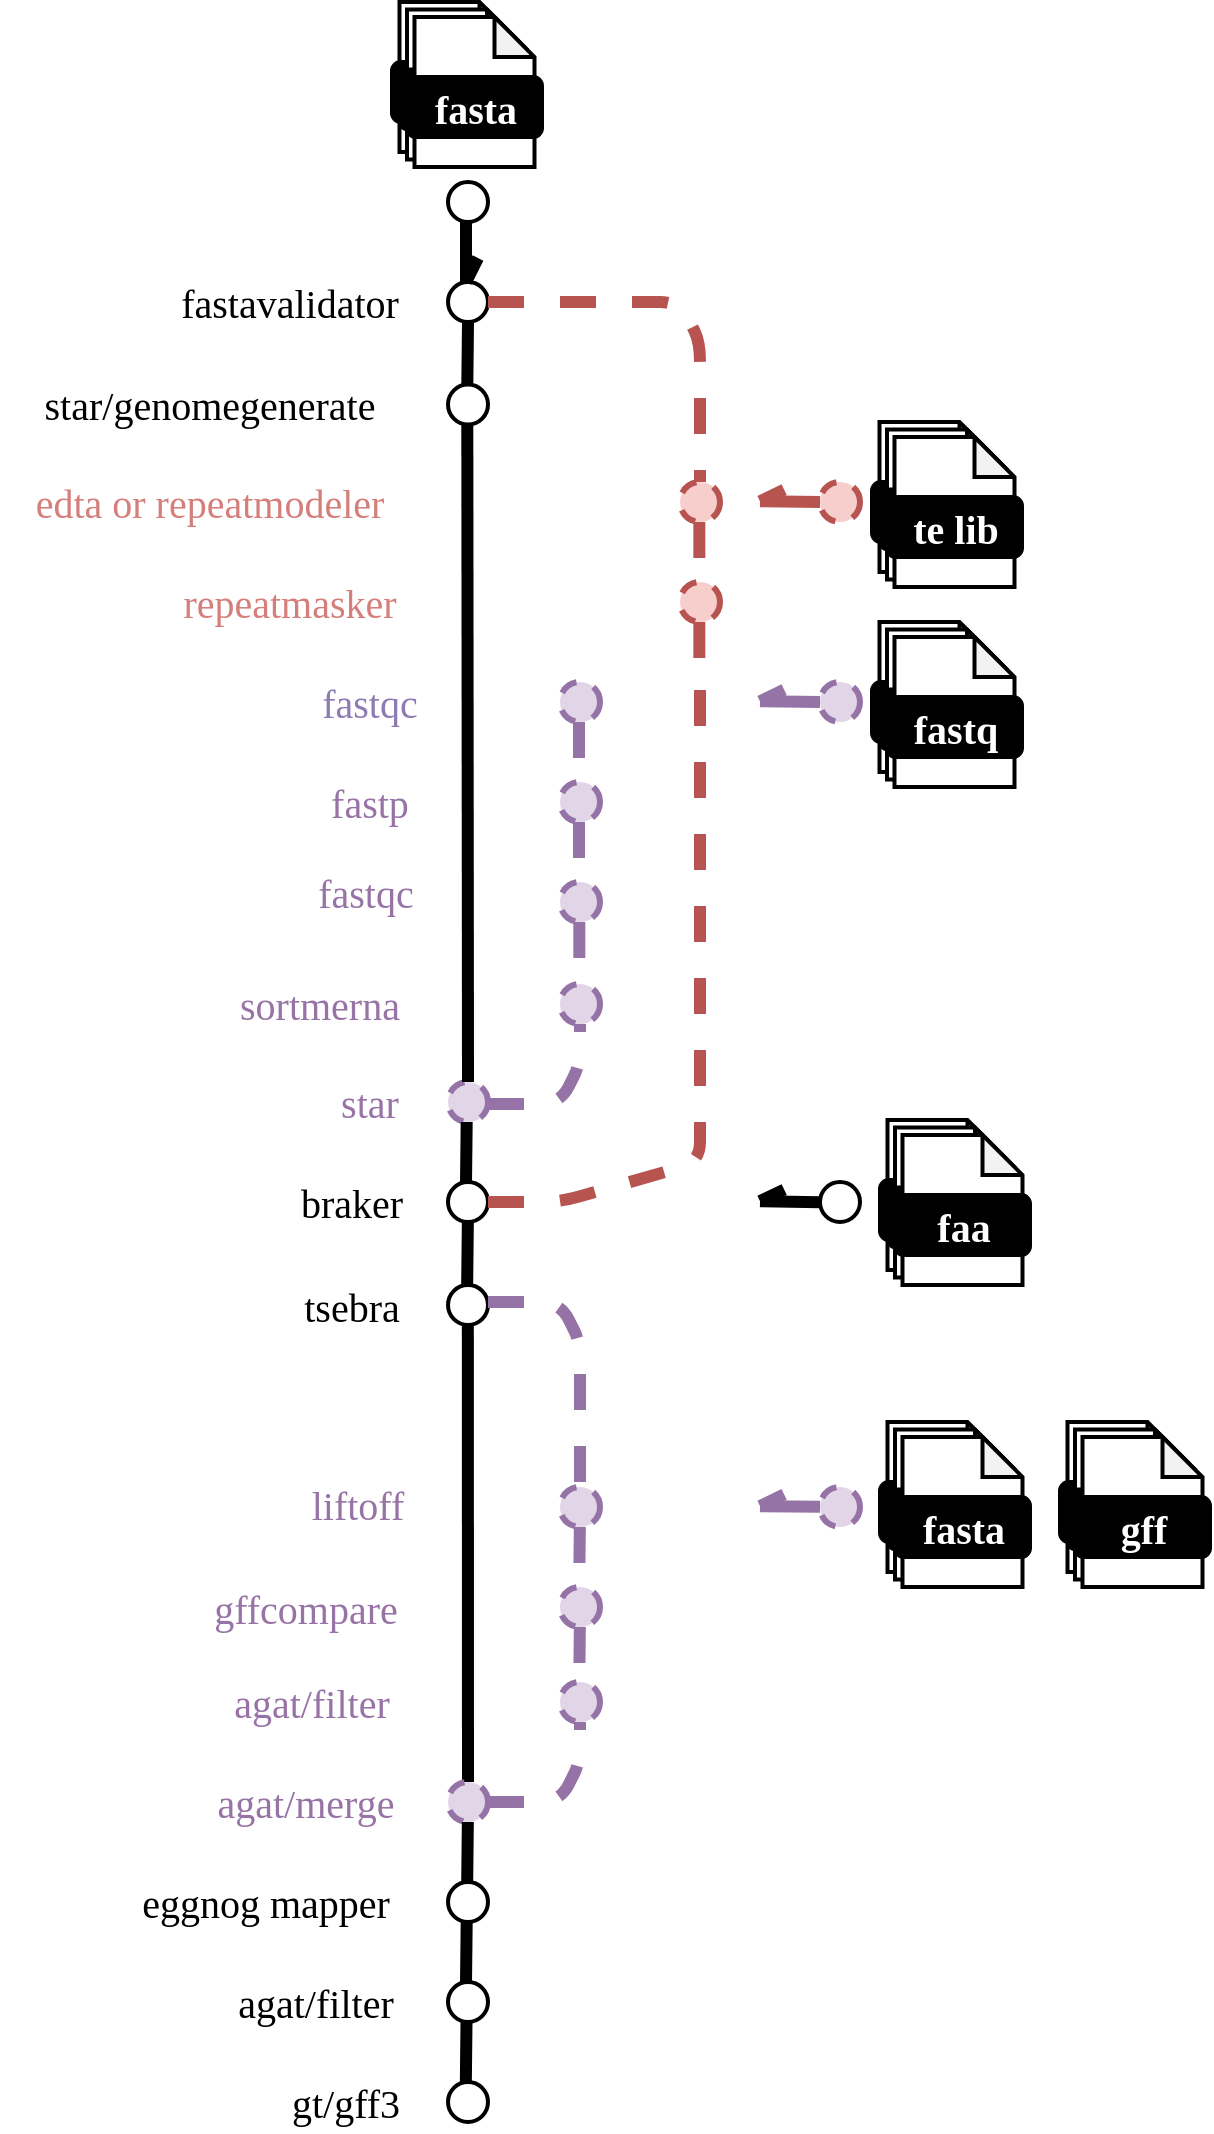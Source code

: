 <mxfile version="24.2.8" type="device">
  <diagram id="C5RBs43oDa-KdzZeNtuy" name="Page-1">
    <mxGraphModel dx="1242" dy="827" grid="1" gridSize="10" guides="1" tooltips="1" connect="1" arrows="1" fold="1" page="1" pageScale="1" pageWidth="827" pageHeight="1169" math="0" shadow="0">
      <root>
        <mxCell id="WIyWlLk6GJQsqaUBKTNV-0" />
        <mxCell id="WIyWlLk6GJQsqaUBKTNV-1" parent="WIyWlLk6GJQsqaUBKTNV-0" />
        <mxCell id="WHNkqhS6UGRorSTDXvS0-0" value="" style="group;aspect=fixed;fillColor=none;" parent="WIyWlLk6GJQsqaUBKTNV-1" vertex="1" connectable="0">
          <mxGeometry x="376" y="80" width="75" height="82.5" as="geometry" />
        </mxCell>
        <mxCell id="WHNkqhS6UGRorSTDXvS0-1" value="" style="shape=note;whiteSpace=wrap;html=1;backgroundOutline=1;darkOpacity=0.05;rounded=1;size=20;strokeWidth=2;" parent="WHNkqhS6UGRorSTDXvS0-0" vertex="1">
          <mxGeometry x="3.75" width="60.0" height="75.0" as="geometry" />
        </mxCell>
        <mxCell id="WHNkqhS6UGRorSTDXvS0-2" value="&lt;font data-font-src=&quot;https://fonts.googleapis.com/css?family=Maven+Pro&quot; face=&quot;Maven Pro&quot; color=&quot;#ffffff&quot;&gt;&lt;b&gt;&lt;font style=&quot;font-size: 20px;&quot;&gt;Fastq&lt;/font&gt;&lt;/b&gt;&lt;/font&gt;" style="rounded=1;whiteSpace=wrap;html=1;strokeWidth=2;fillColor=#000000;" parent="WHNkqhS6UGRorSTDXvS0-0" vertex="1">
          <mxGeometry y="30.0" width="67.5" height="30.0" as="geometry" />
        </mxCell>
        <mxCell id="WHNkqhS6UGRorSTDXvS0-3" value="" style="shape=note;whiteSpace=wrap;html=1;backgroundOutline=1;darkOpacity=0.05;rounded=1;size=20;strokeWidth=2;" parent="WHNkqhS6UGRorSTDXvS0-0" vertex="1">
          <mxGeometry x="7.5" y="3.75" width="60.0" height="75.0" as="geometry" />
        </mxCell>
        <mxCell id="WHNkqhS6UGRorSTDXvS0-4" value="&lt;font data-font-src=&quot;https://fonts.googleapis.com/css?family=Maven+Pro&quot; face=&quot;Maven Pro&quot; color=&quot;#ffffff&quot;&gt;&lt;b&gt;&lt;font style=&quot;font-size: 20px;&quot;&gt;Fastq&lt;/font&gt;&lt;/b&gt;&lt;/font&gt;" style="rounded=1;whiteSpace=wrap;html=1;strokeWidth=2;fillColor=#000000;" parent="WHNkqhS6UGRorSTDXvS0-0" vertex="1">
          <mxGeometry x="3.75" y="33.75" width="67.5" height="30.0" as="geometry" />
        </mxCell>
        <mxCell id="WHNkqhS6UGRorSTDXvS0-5" value="" style="shape=note;whiteSpace=wrap;html=1;backgroundOutline=1;darkOpacity=0.05;rounded=1;size=20;strokeWidth=2;" parent="WHNkqhS6UGRorSTDXvS0-0" vertex="1">
          <mxGeometry x="11.25" y="7.5" width="60.0" height="75.0" as="geometry" />
        </mxCell>
        <mxCell id="WHNkqhS6UGRorSTDXvS0-6" value="&lt;font data-font-src=&quot;https://fonts.googleapis.com/css?family=Maven+Pro&quot; face=&quot;Maven Pro&quot; color=&quot;#ffffff&quot;&gt;&lt;b&gt;&lt;font style=&quot;font-size: 20px;&quot;&gt;fasta&lt;/font&gt;&lt;/b&gt;&lt;/font&gt;" style="rounded=1;whiteSpace=wrap;html=1;strokeWidth=2;fillColor=#000000;" parent="WHNkqhS6UGRorSTDXvS0-0" vertex="1">
          <mxGeometry x="7.5" y="37.5" width="67.5" height="30.0" as="geometry" />
        </mxCell>
        <mxCell id="WHNkqhS6UGRorSTDXvS0-19" value="" style="ellipse;whiteSpace=wrap;html=1;aspect=fixed;rounded=1;rotation=0;strokeWidth=2;" parent="WIyWlLk6GJQsqaUBKTNV-1" vertex="1">
          <mxGeometry x="404" y="220" width="20" height="20" as="geometry" />
        </mxCell>
        <mxCell id="WHNkqhS6UGRorSTDXvS0-20" value="&lt;font style=&quot;font-size: 20px;&quot; data-font-src=&quot;https://fonts.googleapis.com/css?family=Maven+Pro&quot; face=&quot;Maven Pro&quot;&gt;fastavalidator&lt;/font&gt;" style="text;html=1;align=center;verticalAlign=middle;whiteSpace=wrap;rounded=0;" parent="WIyWlLk6GJQsqaUBKTNV-1" vertex="1">
          <mxGeometry x="260" y="215" width="130" height="30" as="geometry" />
        </mxCell>
        <mxCell id="WHNkqhS6UGRorSTDXvS0-23" value="&lt;font color=&quot;#d47f7c&quot; face=&quot;Maven Pro&quot;&gt;&lt;span style=&quot;font-size: 20px;&quot;&gt;edta or repeatmodeler&lt;/span&gt;&lt;/font&gt;" style="text;html=1;align=center;verticalAlign=middle;whiteSpace=wrap;rounded=0;" parent="WIyWlLk6GJQsqaUBKTNV-1" vertex="1">
          <mxGeometry x="180" y="315" width="210" height="30" as="geometry" />
        </mxCell>
        <mxCell id="WHNkqhS6UGRorSTDXvS0-54" value="&lt;font color=&quot;#d47f7c&quot; face=&quot;Maven Pro&quot;&gt;&lt;span style=&quot;font-size: 20px;&quot;&gt;repeatmasker&lt;/span&gt;&lt;/font&gt;" style="text;html=1;align=center;verticalAlign=middle;whiteSpace=wrap;rounded=0;" parent="WIyWlLk6GJQsqaUBKTNV-1" vertex="1">
          <mxGeometry x="260" y="365" width="130" height="30" as="geometry" />
        </mxCell>
        <mxCell id="WHNkqhS6UGRorSTDXvS0-68" value="&lt;font face=&quot;Maven Pro&quot;&gt;&lt;span style=&quot;font-size: 20px;&quot;&gt;star/genomegenerate&lt;/span&gt;&lt;/font&gt;" style="text;html=1;align=center;verticalAlign=middle;whiteSpace=wrap;rounded=0;" parent="WIyWlLk6GJQsqaUBKTNV-1" vertex="1">
          <mxGeometry x="180" y="266.25" width="210" height="30" as="geometry" />
        </mxCell>
        <mxCell id="WHNkqhS6UGRorSTDXvS0-91" value="&lt;font color=&quot;#8c7cb2&quot; face=&quot;Maven Pro&quot;&gt;&lt;span style=&quot;font-size: 20px;&quot;&gt;fastqc&lt;/span&gt;&lt;/font&gt;" style="text;html=1;align=center;verticalAlign=middle;whiteSpace=wrap;rounded=0;fontFamily=Maven Pro;fontSource=https%3A%2F%2Ffonts.googleapis.com%2Fcss%3Ffamily%3DMaven%2BPro;" parent="WIyWlLk6GJQsqaUBKTNV-1" vertex="1">
          <mxGeometry x="340" y="415" width="50" height="30" as="geometry" />
        </mxCell>
        <mxCell id="WHNkqhS6UGRorSTDXvS0-94" value="&lt;span style=&quot;font-size: 20px;&quot;&gt;&lt;font&gt;fastp&lt;/font&gt;&lt;/span&gt;" style="text;html=1;align=center;verticalAlign=middle;whiteSpace=wrap;rounded=0;fontFamily=Maven Pro;fontSource=https%3A%2F%2Ffonts.googleapis.com%2Fcss%3Ffamily%3DMaven%2BPro;fontColor=#9773a6;" parent="WIyWlLk6GJQsqaUBKTNV-1" vertex="1">
          <mxGeometry x="340" y="465" width="50" height="30" as="geometry" />
        </mxCell>
        <mxCell id="WHNkqhS6UGRorSTDXvS0-95" value="&lt;span style=&quot;font-size: 20px;&quot;&gt;&lt;font&gt;fastqc&lt;/font&gt;&lt;/span&gt;" style="text;html=1;align=center;verticalAlign=middle;whiteSpace=wrap;rounded=0;fontFamily=Maven Pro;fontSource=https%3A%2F%2Ffonts.googleapis.com%2Fcss%3Ffamily%3DMaven%2BPro;fontColor=#9773a6;" parent="WIyWlLk6GJQsqaUBKTNV-1" vertex="1">
          <mxGeometry x="336" y="510" width="54" height="30" as="geometry" />
        </mxCell>
        <mxCell id="WHNkqhS6UGRorSTDXvS0-101" value="&lt;span style=&quot;font-size: 20px;&quot;&gt;&lt;font&gt;star&lt;/font&gt;&lt;/span&gt;" style="text;html=1;align=center;verticalAlign=middle;whiteSpace=wrap;rounded=0;fontFamily=Maven Pro;fontSource=https%3A%2F%2Ffonts.googleapis.com%2Fcss%3Ffamily%3DMaven%2BPro;fontColor=#9773a6;" parent="WIyWlLk6GJQsqaUBKTNV-1" vertex="1">
          <mxGeometry x="344" y="615" width="42" height="30" as="geometry" />
        </mxCell>
        <mxCell id="WHNkqhS6UGRorSTDXvS0-89" value="" style="ellipse;whiteSpace=wrap;html=1;aspect=fixed;rounded=1;rotation=0;strokeWidth=3;dashed=1;fillColor=#e1d5e7;strokeColor=#9673a6;" parent="WIyWlLk6GJQsqaUBKTNV-1" vertex="1">
          <mxGeometry x="460" y="420" width="20" height="20" as="geometry" />
        </mxCell>
        <mxCell id="WHNkqhS6UGRorSTDXvS0-92" value="" style="endArrow=none;html=1;rounded=1;strokeWidth=6;dashed=1;fillColor=#e1d5e7;strokeColor=#9673a6;" parent="WIyWlLk6GJQsqaUBKTNV-1" edge="1">
          <mxGeometry width="50" height="50" relative="1" as="geometry">
            <mxPoint x="469.5" y="440" as="sourcePoint" />
            <mxPoint x="469.5" y="470" as="targetPoint" />
          </mxGeometry>
        </mxCell>
        <mxCell id="WHNkqhS6UGRorSTDXvS0-93" value="" style="ellipse;whiteSpace=wrap;html=1;aspect=fixed;rounded=1;rotation=0;strokeWidth=3;dashed=1;fillColor=#e1d5e7;strokeColor=#9673a6;" parent="WIyWlLk6GJQsqaUBKTNV-1" vertex="1">
          <mxGeometry x="460" y="470" width="20" height="20" as="geometry" />
        </mxCell>
        <mxCell id="WHNkqhS6UGRorSTDXvS0-96" value="" style="endArrow=none;html=1;rounded=1;strokeWidth=6;dashed=1;fillColor=#e1d5e7;strokeColor=#9673a6;" parent="WIyWlLk6GJQsqaUBKTNV-1" edge="1">
          <mxGeometry width="50" height="50" relative="1" as="geometry">
            <mxPoint x="469.5" y="490" as="sourcePoint" />
            <mxPoint x="469.5" y="520" as="targetPoint" />
          </mxGeometry>
        </mxCell>
        <mxCell id="WHNkqhS6UGRorSTDXvS0-97" value="" style="ellipse;whiteSpace=wrap;html=1;aspect=fixed;rounded=1;rotation=0;strokeWidth=3;dashed=1;fillColor=#e1d5e7;strokeColor=#9673a6;" parent="WIyWlLk6GJQsqaUBKTNV-1" vertex="1">
          <mxGeometry x="460" y="520" width="20" height="20" as="geometry" />
        </mxCell>
        <mxCell id="WHNkqhS6UGRorSTDXvS0-71" value="" style="group;aspect=fixed;" parent="WIyWlLk6GJQsqaUBKTNV-1" vertex="1" connectable="0">
          <mxGeometry x="616" y="390" width="75" height="82.5" as="geometry" />
        </mxCell>
        <mxCell id="WHNkqhS6UGRorSTDXvS0-72" value="" style="shape=note;whiteSpace=wrap;html=1;backgroundOutline=1;darkOpacity=0.05;rounded=1;size=20;strokeWidth=2;" parent="WHNkqhS6UGRorSTDXvS0-71" vertex="1">
          <mxGeometry x="3.75" width="60.0" height="75.0" as="geometry" />
        </mxCell>
        <mxCell id="WHNkqhS6UGRorSTDXvS0-73" value="&lt;font data-font-src=&quot;https://fonts.googleapis.com/css?family=Maven+Pro&quot; face=&quot;Maven Pro&quot; color=&quot;#ffffff&quot;&gt;&lt;b&gt;&lt;font style=&quot;font-size: 20px;&quot;&gt;Fastq&lt;/font&gt;&lt;/b&gt;&lt;/font&gt;" style="rounded=1;whiteSpace=wrap;html=1;strokeWidth=2;fillColor=#000000;" parent="WHNkqhS6UGRorSTDXvS0-71" vertex="1">
          <mxGeometry y="30.0" width="67.5" height="30.0" as="geometry" />
        </mxCell>
        <mxCell id="WHNkqhS6UGRorSTDXvS0-74" value="" style="shape=note;whiteSpace=wrap;html=1;backgroundOutline=1;darkOpacity=0.05;rounded=1;size=20;strokeWidth=2;" parent="WHNkqhS6UGRorSTDXvS0-71" vertex="1">
          <mxGeometry x="7.5" y="3.75" width="60.0" height="75.0" as="geometry" />
        </mxCell>
        <mxCell id="WHNkqhS6UGRorSTDXvS0-75" value="&lt;font data-font-src=&quot;https://fonts.googleapis.com/css?family=Maven+Pro&quot; face=&quot;Maven Pro&quot; color=&quot;#ffffff&quot;&gt;&lt;b&gt;&lt;font style=&quot;font-size: 20px;&quot;&gt;Fastq&lt;/font&gt;&lt;/b&gt;&lt;/font&gt;" style="rounded=1;whiteSpace=wrap;html=1;strokeWidth=2;fillColor=#000000;" parent="WHNkqhS6UGRorSTDXvS0-71" vertex="1">
          <mxGeometry x="3.75" y="33.75" width="67.5" height="30.0" as="geometry" />
        </mxCell>
        <mxCell id="WHNkqhS6UGRorSTDXvS0-76" value="" style="shape=note;whiteSpace=wrap;html=1;backgroundOutline=1;darkOpacity=0.05;rounded=1;size=20;strokeWidth=2;" parent="WHNkqhS6UGRorSTDXvS0-71" vertex="1">
          <mxGeometry x="11.25" y="7.5" width="60.0" height="75.0" as="geometry" />
        </mxCell>
        <mxCell id="WHNkqhS6UGRorSTDXvS0-77" value="&lt;font face=&quot;Maven Pro&quot; color=&quot;#ffffff&quot;&gt;&lt;span style=&quot;caret-color: rgb(255, 255, 255); font-size: 20px;&quot;&gt;&lt;b&gt;fastq&lt;/b&gt;&lt;/span&gt;&lt;/font&gt;" style="rounded=1;whiteSpace=wrap;html=1;strokeWidth=2;fillColor=#000000;" parent="WHNkqhS6UGRorSTDXvS0-71" vertex="1">
          <mxGeometry x="7.5" y="37.5" width="67.5" height="30.0" as="geometry" />
        </mxCell>
        <mxCell id="WHNkqhS6UGRorSTDXvS0-118" value="" style="ellipse;whiteSpace=wrap;html=1;aspect=fixed;rounded=1;rotation=0;strokeWidth=3;fillColor=#e1d5e7;strokeColor=#9673a6;dashed=1;" parent="WIyWlLk6GJQsqaUBKTNV-1" vertex="1">
          <mxGeometry x="590" y="420" width="20" height="20" as="geometry" />
        </mxCell>
        <mxCell id="WHNkqhS6UGRorSTDXvS0-121" value="" style="endArrow=none;html=1;rounded=1;strokeWidth=6;fillColor=#e1d5e7;strokeColor=#9673a6;endFill=0;startArrow=openAsync;startFill=0;" parent="WIyWlLk6GJQsqaUBKTNV-1" edge="1">
          <mxGeometry width="50" height="50" relative="1" as="geometry">
            <mxPoint x="560" y="429.66" as="sourcePoint" />
            <mxPoint x="590" y="430" as="targetPoint" />
          </mxGeometry>
        </mxCell>
        <mxCell id="WHNkqhS6UGRorSTDXvS0-122" value="" style="endArrow=none;html=1;rounded=1;strokeWidth=6;dashed=1;fillColor=#e1d5e7;strokeColor=#9673a6;" parent="WIyWlLk6GJQsqaUBKTNV-1" edge="1">
          <mxGeometry width="50" height="50" relative="1" as="geometry">
            <mxPoint x="424" y="631" as="sourcePoint" />
            <mxPoint x="470" y="591" as="targetPoint" />
            <Array as="points">
              <mxPoint x="460" y="631" />
              <mxPoint x="470" y="611" />
            </Array>
          </mxGeometry>
        </mxCell>
        <mxCell id="WHNkqhS6UGRorSTDXvS0-123" value="" style="ellipse;whiteSpace=wrap;html=1;aspect=fixed;rounded=1;rotation=0;strokeWidth=2;" parent="WIyWlLk6GJQsqaUBKTNV-1" vertex="1">
          <mxGeometry x="404" y="271.25" width="20" height="20" as="geometry" />
        </mxCell>
        <mxCell id="WHNkqhS6UGRorSTDXvS0-124" value="" style="endArrow=none;html=1;rounded=1;strokeWidth=6;exitX=0.5;exitY=1;exitDx=0;exitDy=0;" parent="WIyWlLk6GJQsqaUBKTNV-1" source="WHNkqhS6UGRorSTDXvS0-19" edge="1">
          <mxGeometry width="50" height="50" relative="1" as="geometry">
            <mxPoint x="414" y="250" as="sourcePoint" />
            <mxPoint x="413.66" y="271.25" as="targetPoint" />
          </mxGeometry>
        </mxCell>
        <mxCell id="WHNkqhS6UGRorSTDXvS0-125" value="" style="ellipse;whiteSpace=wrap;html=1;aspect=fixed;rounded=1;rotation=0;strokeWidth=3;dashed=1;fillColor=#e1d5e7;strokeColor=#9673a6;" parent="WIyWlLk6GJQsqaUBKTNV-1" vertex="1">
          <mxGeometry x="404" y="620" width="20" height="20" as="geometry" />
        </mxCell>
        <mxCell id="WHNkqhS6UGRorSTDXvS0-126" value="" style="endArrow=none;html=1;rounded=1;strokeWidth=6;entryX=0.5;entryY=0;entryDx=0;entryDy=0;" parent="WIyWlLk6GJQsqaUBKTNV-1" target="WHNkqhS6UGRorSTDXvS0-125" edge="1">
          <mxGeometry width="50" height="50" relative="1" as="geometry">
            <mxPoint x="413.66" y="291.25" as="sourcePoint" />
            <mxPoint x="414" y="540" as="targetPoint" />
          </mxGeometry>
        </mxCell>
        <mxCell id="WHNkqhS6UGRorSTDXvS0-127" value="" style="endArrow=none;html=1;rounded=1;strokeWidth=6;exitX=1;exitY=0.5;exitDx=0;exitDy=0;entryX=0.5;entryY=0;entryDx=0;entryDy=0;fillColor=#f8cecc;strokeColor=#b85450;dashed=1;" parent="WIyWlLk6GJQsqaUBKTNV-1" source="WHNkqhS6UGRorSTDXvS0-19" target="WHNkqhS6UGRorSTDXvS0-133" edge="1">
          <mxGeometry width="50" height="50" relative="1" as="geometry">
            <mxPoint x="484" y="230" as="sourcePoint" />
            <mxPoint x="530" y="300" as="targetPoint" />
            <Array as="points">
              <mxPoint x="520" y="230" />
              <mxPoint x="530" y="250" />
            </Array>
          </mxGeometry>
        </mxCell>
        <mxCell id="WHNkqhS6UGRorSTDXvS0-128" value="" style="ellipse;whiteSpace=wrap;html=1;aspect=fixed;rounded=1;rotation=0;strokeWidth=3;fillColor=#f8cecc;strokeColor=#b85450;dashed=1;" parent="WIyWlLk6GJQsqaUBKTNV-1" vertex="1">
          <mxGeometry x="520" y="370" width="20" height="20" as="geometry" />
        </mxCell>
        <mxCell id="WHNkqhS6UGRorSTDXvS0-131" value="" style="endArrow=none;html=1;rounded=1;strokeWidth=6;fillColor=#f8cecc;strokeColor=#b85450;dashed=1;" parent="WIyWlLk6GJQsqaUBKTNV-1" edge="1">
          <mxGeometry width="50" height="50" relative="1" as="geometry">
            <mxPoint x="529.66" y="390" as="sourcePoint" />
            <mxPoint x="529.66" y="420" as="targetPoint" />
          </mxGeometry>
        </mxCell>
        <mxCell id="WHNkqhS6UGRorSTDXvS0-132" value="" style="endArrow=none;html=1;rounded=1;strokeWidth=6;fillColor=#f8cecc;strokeColor=#b85450;dashed=1;" parent="WIyWlLk6GJQsqaUBKTNV-1" edge="1">
          <mxGeometry width="50" height="50" relative="1" as="geometry">
            <mxPoint x="529.66" y="340" as="sourcePoint" />
            <mxPoint x="529.66" y="370" as="targetPoint" />
          </mxGeometry>
        </mxCell>
        <mxCell id="WHNkqhS6UGRorSTDXvS0-133" value="" style="ellipse;whiteSpace=wrap;html=1;aspect=fixed;rounded=1;rotation=0;strokeWidth=3;fillColor=#f8cecc;strokeColor=#b85450;dashed=1;" parent="WIyWlLk6GJQsqaUBKTNV-1" vertex="1">
          <mxGeometry x="520" y="320" width="20" height="20" as="geometry" />
        </mxCell>
        <mxCell id="WHNkqhS6UGRorSTDXvS0-134" value="" style="endArrow=none;html=1;rounded=1;strokeWidth=6;dashed=1;fillColor=#e1d5e7;strokeColor=#9673a6;" parent="WIyWlLk6GJQsqaUBKTNV-1" edge="1">
          <mxGeometry width="50" height="50" relative="1" as="geometry">
            <mxPoint x="469.66" y="540" as="sourcePoint" />
            <mxPoint x="469.66" y="570" as="targetPoint" />
          </mxGeometry>
        </mxCell>
        <mxCell id="WHNkqhS6UGRorSTDXvS0-135" value="" style="ellipse;whiteSpace=wrap;html=1;aspect=fixed;rounded=1;rotation=0;strokeWidth=3;dashed=1;fillColor=#e1d5e7;strokeColor=#9673a6;" parent="WIyWlLk6GJQsqaUBKTNV-1" vertex="1">
          <mxGeometry x="460" y="571" width="20" height="20" as="geometry" />
        </mxCell>
        <mxCell id="WHNkqhS6UGRorSTDXvS0-136" value="&lt;span style=&quot;font-size: 20px;&quot;&gt;&lt;font&gt;sortmerna&lt;/font&gt;&lt;/span&gt;" style="text;html=1;align=center;verticalAlign=middle;whiteSpace=wrap;rounded=0;fontFamily=Maven Pro;fontSource=https%3A%2F%2Ffonts.googleapis.com%2Fcss%3Ffamily%3DMaven%2BPro;fontColor=#9773a6;" parent="WIyWlLk6GJQsqaUBKTNV-1" vertex="1">
          <mxGeometry x="290" y="566" width="100" height="30" as="geometry" />
        </mxCell>
        <mxCell id="WHNkqhS6UGRorSTDXvS0-31" value="" style="group;aspect=fixed;" parent="WIyWlLk6GJQsqaUBKTNV-1" vertex="1" connectable="0">
          <mxGeometry x="616" y="290" width="75" height="82.5" as="geometry" />
        </mxCell>
        <mxCell id="WHNkqhS6UGRorSTDXvS0-32" value="" style="shape=note;whiteSpace=wrap;html=1;backgroundOutline=1;darkOpacity=0.05;rounded=1;size=20;strokeWidth=2;" parent="WHNkqhS6UGRorSTDXvS0-31" vertex="1">
          <mxGeometry x="3.75" width="60.0" height="75.0" as="geometry" />
        </mxCell>
        <mxCell id="WHNkqhS6UGRorSTDXvS0-137" value="" style="group" parent="WHNkqhS6UGRorSTDXvS0-31" vertex="1" connectable="0">
          <mxGeometry y="3.75" width="75.0" height="78.75" as="geometry" />
        </mxCell>
        <mxCell id="WHNkqhS6UGRorSTDXvS0-33" value="&lt;font data-font-src=&quot;https://fonts.googleapis.com/css?family=Maven+Pro&quot; face=&quot;Maven Pro&quot; color=&quot;#ffffff&quot;&gt;&lt;b&gt;&lt;font style=&quot;font-size: 20px;&quot;&gt;Fastq&lt;/font&gt;&lt;/b&gt;&lt;/font&gt;" style="rounded=1;whiteSpace=wrap;html=1;strokeWidth=2;fillColor=#000000;" parent="WHNkqhS6UGRorSTDXvS0-137" vertex="1">
          <mxGeometry y="26.25" width="67.5" height="30.0" as="geometry" />
        </mxCell>
        <mxCell id="WHNkqhS6UGRorSTDXvS0-34" value="" style="shape=note;whiteSpace=wrap;html=1;backgroundOutline=1;darkOpacity=0.05;rounded=1;size=20;strokeWidth=2;" parent="WHNkqhS6UGRorSTDXvS0-137" vertex="1">
          <mxGeometry x="7.5" width="60.0" height="75.0" as="geometry" />
        </mxCell>
        <mxCell id="WHNkqhS6UGRorSTDXvS0-35" value="&lt;font data-font-src=&quot;https://fonts.googleapis.com/css?family=Maven+Pro&quot; face=&quot;Maven Pro&quot; color=&quot;#ffffff&quot;&gt;&lt;b&gt;&lt;font style=&quot;font-size: 20px;&quot;&gt;Fastq&lt;/font&gt;&lt;/b&gt;&lt;/font&gt;" style="rounded=1;whiteSpace=wrap;html=1;strokeWidth=2;fillColor=#000000;" parent="WHNkqhS6UGRorSTDXvS0-137" vertex="1">
          <mxGeometry x="3.75" y="30.0" width="67.5" height="30.0" as="geometry" />
        </mxCell>
        <mxCell id="WHNkqhS6UGRorSTDXvS0-36" value="" style="shape=note;whiteSpace=wrap;html=1;backgroundOutline=1;darkOpacity=0.05;rounded=1;size=20;strokeWidth=2;" parent="WHNkqhS6UGRorSTDXvS0-137" vertex="1">
          <mxGeometry x="11.25" y="3.75" width="60.0" height="75.0" as="geometry" />
        </mxCell>
        <mxCell id="WHNkqhS6UGRorSTDXvS0-37" value="&lt;font face=&quot;Maven Pro&quot; color=&quot;#ffffff&quot;&gt;&lt;span style=&quot;caret-color: rgb(255, 255, 255); font-size: 20px;&quot;&gt;&lt;b&gt;te lib&lt;/b&gt;&lt;/span&gt;&lt;/font&gt;" style="rounded=1;whiteSpace=wrap;html=1;strokeWidth=2;fillColor=#000000;" parent="WHNkqhS6UGRorSTDXvS0-137" vertex="1">
          <mxGeometry x="7.5" y="33.75" width="67.5" height="30.0" as="geometry" />
        </mxCell>
        <mxCell id="WHNkqhS6UGRorSTDXvS0-138" value="" style="endArrow=openAsync;html=1;rounded=1;strokeWidth=6;endFill=0;" parent="WIyWlLk6GJQsqaUBKTNV-1" edge="1">
          <mxGeometry width="50" height="50" relative="1" as="geometry">
            <mxPoint x="413" y="190" as="sourcePoint" />
            <mxPoint x="413" y="220" as="targetPoint" />
          </mxGeometry>
        </mxCell>
        <mxCell id="WHNkqhS6UGRorSTDXvS0-139" value="" style="ellipse;whiteSpace=wrap;html=1;aspect=fixed;rounded=1;rotation=0;strokeWidth=2;" parent="WIyWlLk6GJQsqaUBKTNV-1" vertex="1">
          <mxGeometry x="404" y="170" width="20" height="20" as="geometry" />
        </mxCell>
        <mxCell id="WHNkqhS6UGRorSTDXvS0-140" value="" style="ellipse;whiteSpace=wrap;html=1;aspect=fixed;rounded=1;rotation=0;strokeWidth=3;fillColor=#f8cecc;strokeColor=#b85450;dashed=1;" parent="WIyWlLk6GJQsqaUBKTNV-1" vertex="1">
          <mxGeometry x="590" y="320" width="20" height="20" as="geometry" />
        </mxCell>
        <mxCell id="WHNkqhS6UGRorSTDXvS0-141" value="" style="endArrow=none;html=1;rounded=1;strokeWidth=6;fillColor=#f8cecc;strokeColor=#b85450;endFill=0;startArrow=openAsync;startFill=0;" parent="WIyWlLk6GJQsqaUBKTNV-1" edge="1">
          <mxGeometry width="50" height="50" relative="1" as="geometry">
            <mxPoint x="560" y="329.66" as="sourcePoint" />
            <mxPoint x="590" y="330" as="targetPoint" />
          </mxGeometry>
        </mxCell>
        <mxCell id="WHNkqhS6UGRorSTDXvS0-143" value="" style="endArrow=none;html=1;rounded=1;strokeWidth=6;exitX=0.5;exitY=1;exitDx=0;exitDy=0;" parent="WIyWlLk6GJQsqaUBKTNV-1" edge="1">
          <mxGeometry width="50" height="50" relative="1" as="geometry">
            <mxPoint x="413.34" y="640" as="sourcePoint" />
            <mxPoint x="413.0" y="671.25" as="targetPoint" />
          </mxGeometry>
        </mxCell>
        <mxCell id="WHNkqhS6UGRorSTDXvS0-144" value="" style="ellipse;whiteSpace=wrap;html=1;aspect=fixed;rounded=1;rotation=0;strokeWidth=2;" parent="WIyWlLk6GJQsqaUBKTNV-1" vertex="1">
          <mxGeometry x="404" y="670" width="20" height="20" as="geometry" />
        </mxCell>
        <mxCell id="WHNkqhS6UGRorSTDXvS0-145" value="&lt;font face=&quot;Maven Pro&quot;&gt;&lt;span style=&quot;font-size: 20px;&quot;&gt;braker&lt;/span&gt;&lt;/font&gt;" style="text;html=1;align=center;verticalAlign=middle;whiteSpace=wrap;rounded=0;" parent="WIyWlLk6GJQsqaUBKTNV-1" vertex="1">
          <mxGeometry x="326" y="665" width="60" height="30" as="geometry" />
        </mxCell>
        <mxCell id="WHNkqhS6UGRorSTDXvS0-146" value="" style="endArrow=none;html=1;rounded=1;strokeWidth=6;dashed=1;fillColor=#f8cecc;strokeColor=#b85450;" parent="WIyWlLk6GJQsqaUBKTNV-1" edge="1">
          <mxGeometry width="50" height="50" relative="1" as="geometry">
            <mxPoint x="424" y="680" as="sourcePoint" />
            <mxPoint x="530" y="410" as="targetPoint" />
            <Array as="points">
              <mxPoint x="460" y="680" />
              <mxPoint x="530" y="660" />
            </Array>
          </mxGeometry>
        </mxCell>
        <mxCell id="WHNkqhS6UGRorSTDXvS0-147" value="" style="group;aspect=fixed;fillColor=none;" parent="WIyWlLk6GJQsqaUBKTNV-1" vertex="1" connectable="0">
          <mxGeometry x="620" y="639" width="75" height="82.5" as="geometry" />
        </mxCell>
        <mxCell id="WHNkqhS6UGRorSTDXvS0-148" value="" style="shape=note;whiteSpace=wrap;html=1;backgroundOutline=1;darkOpacity=0.05;rounded=1;size=20;strokeWidth=2;" parent="WHNkqhS6UGRorSTDXvS0-147" vertex="1">
          <mxGeometry x="3.75" width="60.0" height="75.0" as="geometry" />
        </mxCell>
        <mxCell id="WHNkqhS6UGRorSTDXvS0-149" value="&lt;font data-font-src=&quot;https://fonts.googleapis.com/css?family=Maven+Pro&quot; face=&quot;Maven Pro&quot; color=&quot;#ffffff&quot;&gt;&lt;b&gt;&lt;font style=&quot;font-size: 20px;&quot;&gt;Fastq&lt;/font&gt;&lt;/b&gt;&lt;/font&gt;" style="rounded=1;whiteSpace=wrap;html=1;strokeWidth=2;fillColor=#000000;" parent="WHNkqhS6UGRorSTDXvS0-147" vertex="1">
          <mxGeometry y="30.0" width="67.5" height="30.0" as="geometry" />
        </mxCell>
        <mxCell id="WHNkqhS6UGRorSTDXvS0-150" value="" style="shape=note;whiteSpace=wrap;html=1;backgroundOutline=1;darkOpacity=0.05;rounded=1;size=20;strokeWidth=2;" parent="WHNkqhS6UGRorSTDXvS0-147" vertex="1">
          <mxGeometry x="7.5" y="3.75" width="60.0" height="75.0" as="geometry" />
        </mxCell>
        <mxCell id="WHNkqhS6UGRorSTDXvS0-151" value="&lt;font data-font-src=&quot;https://fonts.googleapis.com/css?family=Maven+Pro&quot; face=&quot;Maven Pro&quot; color=&quot;#ffffff&quot;&gt;&lt;b&gt;&lt;font style=&quot;font-size: 20px;&quot;&gt;Fastq&lt;/font&gt;&lt;/b&gt;&lt;/font&gt;" style="rounded=1;whiteSpace=wrap;html=1;strokeWidth=2;fillColor=#000000;" parent="WHNkqhS6UGRorSTDXvS0-147" vertex="1">
          <mxGeometry x="3.75" y="33.75" width="67.5" height="30.0" as="geometry" />
        </mxCell>
        <mxCell id="WHNkqhS6UGRorSTDXvS0-152" value="" style="shape=note;whiteSpace=wrap;html=1;backgroundOutline=1;darkOpacity=0.05;rounded=1;size=20;strokeWidth=2;" parent="WHNkqhS6UGRorSTDXvS0-147" vertex="1">
          <mxGeometry x="11.25" y="7.5" width="60.0" height="75.0" as="geometry" />
        </mxCell>
        <mxCell id="WHNkqhS6UGRorSTDXvS0-153" value="&lt;font data-font-src=&quot;https://fonts.googleapis.com/css?family=Maven+Pro&quot; face=&quot;Maven Pro&quot; color=&quot;#ffffff&quot;&gt;&lt;b&gt;&lt;font style=&quot;font-size: 20px;&quot;&gt;faa&lt;/font&gt;&lt;/b&gt;&lt;/font&gt;" style="rounded=1;whiteSpace=wrap;html=1;strokeWidth=2;fillColor=#000000;" parent="WHNkqhS6UGRorSTDXvS0-147" vertex="1">
          <mxGeometry x="7.5" y="37.5" width="67.5" height="30.0" as="geometry" />
        </mxCell>
        <mxCell id="WHNkqhS6UGRorSTDXvS0-154" value="" style="ellipse;whiteSpace=wrap;html=1;aspect=fixed;rounded=1;rotation=0;strokeWidth=2;" parent="WIyWlLk6GJQsqaUBKTNV-1" vertex="1">
          <mxGeometry x="590" y="670" width="20" height="20" as="geometry" />
        </mxCell>
        <mxCell id="WHNkqhS6UGRorSTDXvS0-155" value="" style="endArrow=none;html=1;rounded=1;strokeWidth=6;startArrow=openAsync;startFill=0;" parent="WIyWlLk6GJQsqaUBKTNV-1" edge="1">
          <mxGeometry width="50" height="50" relative="1" as="geometry">
            <mxPoint x="560" y="679.58" as="sourcePoint" />
            <mxPoint x="590" y="680.08" as="targetPoint" />
          </mxGeometry>
        </mxCell>
        <mxCell id="WHNkqhS6UGRorSTDXvS0-156" value="" style="endArrow=none;html=1;rounded=1;strokeWidth=6;exitX=0.5;exitY=1;exitDx=0;exitDy=0;" parent="WIyWlLk6GJQsqaUBKTNV-1" edge="1">
          <mxGeometry width="50" height="50" relative="1" as="geometry">
            <mxPoint x="413.92" y="690.25" as="sourcePoint" />
            <mxPoint x="413.58" y="721.5" as="targetPoint" />
          </mxGeometry>
        </mxCell>
        <mxCell id="WHNkqhS6UGRorSTDXvS0-157" value="" style="ellipse;whiteSpace=wrap;html=1;aspect=fixed;rounded=1;rotation=0;strokeWidth=2;" parent="WIyWlLk6GJQsqaUBKTNV-1" vertex="1">
          <mxGeometry x="404" y="721.5" width="20" height="20" as="geometry" />
        </mxCell>
        <mxCell id="WHNkqhS6UGRorSTDXvS0-158" value="&lt;font face=&quot;Maven Pro&quot;&gt;&lt;span style=&quot;font-size: 20px;&quot;&gt;tsebra&lt;/span&gt;&lt;/font&gt;" style="text;html=1;align=center;verticalAlign=middle;whiteSpace=wrap;rounded=0;" parent="WIyWlLk6GJQsqaUBKTNV-1" vertex="1">
          <mxGeometry x="326" y="716.5" width="60" height="30" as="geometry" />
        </mxCell>
        <mxCell id="WHNkqhS6UGRorSTDXvS0-159" value="" style="ellipse;whiteSpace=wrap;html=1;aspect=fixed;rounded=1;rotation=0;strokeWidth=3;fillColor=#e1d5e7;strokeColor=#9673a6;dashed=1;" parent="WIyWlLk6GJQsqaUBKTNV-1" vertex="1">
          <mxGeometry x="460" y="822.5" width="20" height="20" as="geometry" />
        </mxCell>
        <mxCell id="WHNkqhS6UGRorSTDXvS0-162" value="" style="group;aspect=fixed;" parent="WIyWlLk6GJQsqaUBKTNV-1" vertex="1" connectable="0">
          <mxGeometry x="620" y="790" width="75" height="82.5" as="geometry" />
        </mxCell>
        <mxCell id="WHNkqhS6UGRorSTDXvS0-163" value="" style="shape=note;whiteSpace=wrap;html=1;backgroundOutline=1;darkOpacity=0.05;rounded=1;size=20;strokeWidth=2;" parent="WHNkqhS6UGRorSTDXvS0-162" vertex="1">
          <mxGeometry x="3.75" width="60.0" height="75.0" as="geometry" />
        </mxCell>
        <mxCell id="WHNkqhS6UGRorSTDXvS0-164" value="&lt;font data-font-src=&quot;https://fonts.googleapis.com/css?family=Maven+Pro&quot; face=&quot;Maven Pro&quot; color=&quot;#ffffff&quot;&gt;&lt;b&gt;&lt;font style=&quot;font-size: 20px;&quot;&gt;Fastq&lt;/font&gt;&lt;/b&gt;&lt;/font&gt;" style="rounded=1;whiteSpace=wrap;html=1;strokeWidth=2;fillColor=#000000;" parent="WHNkqhS6UGRorSTDXvS0-162" vertex="1">
          <mxGeometry y="30.0" width="67.5" height="30.0" as="geometry" />
        </mxCell>
        <mxCell id="WHNkqhS6UGRorSTDXvS0-165" value="" style="shape=note;whiteSpace=wrap;html=1;backgroundOutline=1;darkOpacity=0.05;rounded=1;size=20;strokeWidth=2;" parent="WHNkqhS6UGRorSTDXvS0-162" vertex="1">
          <mxGeometry x="7.5" y="3.75" width="60.0" height="75.0" as="geometry" />
        </mxCell>
        <mxCell id="WHNkqhS6UGRorSTDXvS0-166" value="&lt;font data-font-src=&quot;https://fonts.googleapis.com/css?family=Maven+Pro&quot; face=&quot;Maven Pro&quot; color=&quot;#ffffff&quot;&gt;&lt;b&gt;&lt;font style=&quot;font-size: 20px;&quot;&gt;Fastq&lt;/font&gt;&lt;/b&gt;&lt;/font&gt;" style="rounded=1;whiteSpace=wrap;html=1;strokeWidth=2;fillColor=#000000;" parent="WHNkqhS6UGRorSTDXvS0-162" vertex="1">
          <mxGeometry x="3.75" y="33.75" width="67.5" height="30.0" as="geometry" />
        </mxCell>
        <mxCell id="WHNkqhS6UGRorSTDXvS0-167" value="" style="shape=note;whiteSpace=wrap;html=1;backgroundOutline=1;darkOpacity=0.05;rounded=1;size=20;strokeWidth=2;" parent="WHNkqhS6UGRorSTDXvS0-162" vertex="1">
          <mxGeometry x="11.25" y="7.5" width="60.0" height="75.0" as="geometry" />
        </mxCell>
        <mxCell id="WHNkqhS6UGRorSTDXvS0-168" value="&lt;font face=&quot;Maven Pro&quot; color=&quot;#ffffff&quot;&gt;&lt;span style=&quot;caret-color: rgb(255, 255, 255); font-size: 20px;&quot;&gt;&lt;b&gt;fasta&lt;/b&gt;&lt;/span&gt;&lt;/font&gt;" style="rounded=1;whiteSpace=wrap;html=1;strokeWidth=2;fillColor=#000000;" parent="WHNkqhS6UGRorSTDXvS0-162" vertex="1">
          <mxGeometry x="7.5" y="37.5" width="67.5" height="30.0" as="geometry" />
        </mxCell>
        <mxCell id="WHNkqhS6UGRorSTDXvS0-170" value="" style="group;aspect=fixed;" parent="WIyWlLk6GJQsqaUBKTNV-1" vertex="1" connectable="0">
          <mxGeometry x="710" y="790" width="75" height="82.5" as="geometry" />
        </mxCell>
        <mxCell id="WHNkqhS6UGRorSTDXvS0-171" value="" style="shape=note;whiteSpace=wrap;html=1;backgroundOutline=1;darkOpacity=0.05;rounded=1;size=20;strokeWidth=2;" parent="WHNkqhS6UGRorSTDXvS0-170" vertex="1">
          <mxGeometry x="3.75" width="60.0" height="75.0" as="geometry" />
        </mxCell>
        <mxCell id="WHNkqhS6UGRorSTDXvS0-172" value="&lt;font data-font-src=&quot;https://fonts.googleapis.com/css?family=Maven+Pro&quot; face=&quot;Maven Pro&quot; color=&quot;#ffffff&quot;&gt;&lt;b&gt;&lt;font style=&quot;font-size: 20px;&quot;&gt;Fastq&lt;/font&gt;&lt;/b&gt;&lt;/font&gt;" style="rounded=1;whiteSpace=wrap;html=1;strokeWidth=2;fillColor=#000000;" parent="WHNkqhS6UGRorSTDXvS0-170" vertex="1">
          <mxGeometry y="30.0" width="67.5" height="30.0" as="geometry" />
        </mxCell>
        <mxCell id="WHNkqhS6UGRorSTDXvS0-173" value="" style="shape=note;whiteSpace=wrap;html=1;backgroundOutline=1;darkOpacity=0.05;rounded=1;size=20;strokeWidth=2;" parent="WHNkqhS6UGRorSTDXvS0-170" vertex="1">
          <mxGeometry x="7.5" y="3.75" width="60.0" height="75.0" as="geometry" />
        </mxCell>
        <mxCell id="WHNkqhS6UGRorSTDXvS0-174" value="&lt;font data-font-src=&quot;https://fonts.googleapis.com/css?family=Maven+Pro&quot; face=&quot;Maven Pro&quot; color=&quot;#ffffff&quot;&gt;&lt;b&gt;&lt;font style=&quot;font-size: 20px;&quot;&gt;Fastq&lt;/font&gt;&lt;/b&gt;&lt;/font&gt;" style="rounded=1;whiteSpace=wrap;html=1;strokeWidth=2;fillColor=#000000;" parent="WHNkqhS6UGRorSTDXvS0-170" vertex="1">
          <mxGeometry x="3.75" y="33.75" width="67.5" height="30.0" as="geometry" />
        </mxCell>
        <mxCell id="WHNkqhS6UGRorSTDXvS0-175" value="" style="shape=note;whiteSpace=wrap;html=1;backgroundOutline=1;darkOpacity=0.05;rounded=1;size=20;strokeWidth=2;" parent="WHNkqhS6UGRorSTDXvS0-170" vertex="1">
          <mxGeometry x="11.25" y="7.5" width="60.0" height="75.0" as="geometry" />
        </mxCell>
        <mxCell id="WHNkqhS6UGRorSTDXvS0-176" value="&lt;font face=&quot;Maven Pro&quot; color=&quot;#ffffff&quot;&gt;&lt;span style=&quot;caret-color: rgb(255, 255, 255); font-size: 20px;&quot;&gt;&lt;b&gt;gff&lt;/b&gt;&lt;/span&gt;&lt;/font&gt;" style="rounded=1;whiteSpace=wrap;html=1;strokeWidth=2;fillColor=#000000;" parent="WHNkqhS6UGRorSTDXvS0-170" vertex="1">
          <mxGeometry x="7.5" y="37.5" width="67.5" height="30.0" as="geometry" />
        </mxCell>
        <mxCell id="WHNkqhS6UGRorSTDXvS0-178" value="" style="ellipse;whiteSpace=wrap;html=1;aspect=fixed;rounded=1;rotation=0;strokeWidth=3;fillColor=#e1d5e7;strokeColor=#9673a6;dashed=1;" parent="WIyWlLk6GJQsqaUBKTNV-1" vertex="1">
          <mxGeometry x="590" y="822.5" width="20" height="20" as="geometry" />
        </mxCell>
        <mxCell id="WHNkqhS6UGRorSTDXvS0-179" value="" style="endArrow=none;html=1;rounded=1;strokeWidth=6;fillColor=#e1d5e7;strokeColor=#9673a6;endFill=0;startArrow=openAsync;startFill=0;" parent="WIyWlLk6GJQsqaUBKTNV-1" edge="1">
          <mxGeometry width="50" height="50" relative="1" as="geometry">
            <mxPoint x="560" y="832.08" as="sourcePoint" />
            <mxPoint x="590" y="832.42" as="targetPoint" />
          </mxGeometry>
        </mxCell>
        <mxCell id="WHNkqhS6UGRorSTDXvS0-188" value="&lt;font face=&quot;Maven Pro&quot;&gt;&lt;span style=&quot;font-size: 20px;&quot;&gt;liftoff&lt;/span&gt;&lt;/font&gt;" style="text;html=1;align=center;verticalAlign=middle;whiteSpace=wrap;rounded=0;fontColor=#9773a6;" parent="WIyWlLk6GJQsqaUBKTNV-1" vertex="1">
          <mxGeometry x="332" y="816.25" width="54" height="30" as="geometry" />
        </mxCell>
        <mxCell id="WHNkqhS6UGRorSTDXvS0-194" value="" style="endArrow=none;html=1;rounded=1;strokeWidth=6;exitX=0.5;exitY=1;exitDx=0;exitDy=0;entryX=0.5;entryY=0;entryDx=0;entryDy=0;" parent="WIyWlLk6GJQsqaUBKTNV-1" target="WHNkqhS6UGRorSTDXvS0-206" edge="1">
          <mxGeometry width="50" height="50" relative="1" as="geometry">
            <mxPoint x="413.92" y="741.5" as="sourcePoint" />
            <mxPoint x="414" y="873" as="targetPoint" />
          </mxGeometry>
        </mxCell>
        <mxCell id="WHNkqhS6UGRorSTDXvS0-196" value="&lt;font face=&quot;Maven Pro&quot;&gt;&lt;span style=&quot;caret-color: rgb(63, 107, 40); font-size: 20px;&quot;&gt;gffcompare&lt;/span&gt;&lt;/font&gt;" style="text;html=1;align=center;verticalAlign=middle;whiteSpace=wrap;rounded=0;fontColor=#9773a6;" parent="WIyWlLk6GJQsqaUBKTNV-1" vertex="1">
          <mxGeometry x="280" y="867.5" width="106" height="30" as="geometry" />
        </mxCell>
        <mxCell id="WHNkqhS6UGRorSTDXvS0-197" value="" style="endArrow=none;html=1;rounded=1;strokeWidth=6;exitX=0.5;exitY=1;exitDx=0;exitDy=0;fillColor=#e1d5e7;strokeColor=#9673a6;dashed=1;" parent="WIyWlLk6GJQsqaUBKTNV-1" edge="1">
          <mxGeometry width="50" height="50" relative="1" as="geometry">
            <mxPoint x="469.92" y="842.5" as="sourcePoint" />
            <mxPoint x="469.58" y="873.75" as="targetPoint" />
          </mxGeometry>
        </mxCell>
        <mxCell id="WHNkqhS6UGRorSTDXvS0-198" value="" style="ellipse;whiteSpace=wrap;html=1;aspect=fixed;rounded=1;rotation=0;strokeWidth=3;fillColor=#e1d5e7;strokeColor=#9673a6;dashed=1;" parent="WIyWlLk6GJQsqaUBKTNV-1" vertex="1">
          <mxGeometry x="460" y="872.5" width="20" height="20" as="geometry" />
        </mxCell>
        <mxCell id="WHNkqhS6UGRorSTDXvS0-200" value="" style="endArrow=none;html=1;rounded=1;strokeWidth=6;exitX=0.5;exitY=1;exitDx=0;exitDy=0;dashed=1;fillColor=#e1d5e7;strokeColor=#9673a6;" parent="WIyWlLk6GJQsqaUBKTNV-1" edge="1">
          <mxGeometry width="50" height="50" relative="1" as="geometry">
            <mxPoint x="469.92" y="892.5" as="sourcePoint" />
            <mxPoint x="469.58" y="923.75" as="targetPoint" />
          </mxGeometry>
        </mxCell>
        <mxCell id="WHNkqhS6UGRorSTDXvS0-201" value="" style="ellipse;whiteSpace=wrap;html=1;aspect=fixed;rounded=1;rotation=0;strokeWidth=3;fillColor=#e1d5e7;strokeColor=#9673a6;dashed=1;" parent="WIyWlLk6GJQsqaUBKTNV-1" vertex="1">
          <mxGeometry x="460" y="920" width="20" height="20" as="geometry" />
        </mxCell>
        <mxCell id="WHNkqhS6UGRorSTDXvS0-202" value="&lt;font face=&quot;Maven Pro&quot;&gt;&lt;span style=&quot;caret-color: rgb(63, 107, 40); font-size: 20px;&quot;&gt;agat/filter&lt;/span&gt;&lt;/font&gt;" style="text;html=1;align=center;verticalAlign=middle;whiteSpace=wrap;rounded=0;fontColor=#9773a6;" parent="WIyWlLk6GJQsqaUBKTNV-1" vertex="1">
          <mxGeometry x="286" y="915" width="100" height="30" as="geometry" />
        </mxCell>
        <mxCell id="WHNkqhS6UGRorSTDXvS0-206" value="" style="ellipse;whiteSpace=wrap;html=1;aspect=fixed;rounded=1;rotation=0;strokeWidth=3;fillColor=#e1d5e7;strokeColor=#9673a6;dashed=1;" parent="WIyWlLk6GJQsqaUBKTNV-1" vertex="1">
          <mxGeometry x="404" y="970" width="20" height="20" as="geometry" />
        </mxCell>
        <mxCell id="WHNkqhS6UGRorSTDXvS0-207" value="&lt;font face=&quot;Maven Pro&quot;&gt;&lt;span style=&quot;font-size: 20px;&quot;&gt;agat/merge&lt;/span&gt;&lt;/font&gt;" style="text;html=1;align=center;verticalAlign=middle;whiteSpace=wrap;rounded=0;fontColor=#9773a6;" parent="WIyWlLk6GJQsqaUBKTNV-1" vertex="1">
          <mxGeometry x="280" y="965" width="106" height="30" as="geometry" />
        </mxCell>
        <mxCell id="WHNkqhS6UGRorSTDXvS0-208" value="" style="endArrow=none;html=1;rounded=1;strokeWidth=6;dashed=1;fillColor=#e1d5e7;strokeColor=#9673a6;" parent="WIyWlLk6GJQsqaUBKTNV-1" edge="1">
          <mxGeometry width="50" height="50" relative="1" as="geometry">
            <mxPoint x="424" y="980" as="sourcePoint" />
            <mxPoint x="470" y="940" as="targetPoint" />
            <Array as="points">
              <mxPoint x="460" y="980" />
              <mxPoint x="470" y="960" />
            </Array>
          </mxGeometry>
        </mxCell>
        <mxCell id="WHNkqhS6UGRorSTDXvS0-209" value="" style="endArrow=none;html=1;rounded=1;strokeWidth=6;exitX=0.5;exitY=1;exitDx=0;exitDy=0;" parent="WIyWlLk6GJQsqaUBKTNV-1" edge="1">
          <mxGeometry width="50" height="50" relative="1" as="geometry">
            <mxPoint x="413.92" y="990" as="sourcePoint" />
            <mxPoint x="413.58" y="1021.25" as="targetPoint" />
          </mxGeometry>
        </mxCell>
        <mxCell id="WHNkqhS6UGRorSTDXvS0-210" value="" style="ellipse;whiteSpace=wrap;html=1;aspect=fixed;rounded=1;rotation=0;strokeWidth=2;" parent="WIyWlLk6GJQsqaUBKTNV-1" vertex="1">
          <mxGeometry x="404" y="1020" width="20" height="20" as="geometry" />
        </mxCell>
        <mxCell id="WHNkqhS6UGRorSTDXvS0-211" value="&lt;font face=&quot;Maven Pro&quot;&gt;&lt;span style=&quot;font-size: 20px;&quot;&gt;eggnog mapper&lt;/span&gt;&lt;/font&gt;" style="text;html=1;align=center;verticalAlign=middle;whiteSpace=wrap;rounded=0;" parent="WIyWlLk6GJQsqaUBKTNV-1" vertex="1">
          <mxGeometry x="240" y="1015" width="146" height="30" as="geometry" />
        </mxCell>
        <mxCell id="WHNkqhS6UGRorSTDXvS0-212" value="" style="endArrow=none;html=1;rounded=1;strokeWidth=6;exitX=0.5;exitY=1;exitDx=0;exitDy=0;" parent="WIyWlLk6GJQsqaUBKTNV-1" edge="1">
          <mxGeometry width="50" height="50" relative="1" as="geometry">
            <mxPoint x="413.34" y="1040" as="sourcePoint" />
            <mxPoint x="413.0" y="1071.25" as="targetPoint" />
          </mxGeometry>
        </mxCell>
        <mxCell id="WHNkqhS6UGRorSTDXvS0-213" value="" style="ellipse;whiteSpace=wrap;html=1;aspect=fixed;rounded=1;rotation=0;strokeWidth=2;" parent="WIyWlLk6GJQsqaUBKTNV-1" vertex="1">
          <mxGeometry x="404" y="1070" width="20" height="20" as="geometry" />
        </mxCell>
        <mxCell id="WHNkqhS6UGRorSTDXvS0-214" value="&lt;font face=&quot;Maven Pro&quot;&gt;&lt;span style=&quot;font-size: 20px;&quot;&gt;agat/filter&lt;/span&gt;&lt;/font&gt;" style="text;html=1;align=center;verticalAlign=middle;whiteSpace=wrap;rounded=0;" parent="WIyWlLk6GJQsqaUBKTNV-1" vertex="1">
          <mxGeometry x="290" y="1065" width="96" height="30" as="geometry" />
        </mxCell>
        <mxCell id="WHNkqhS6UGRorSTDXvS0-215" value="" style="endArrow=none;html=1;rounded=1;strokeWidth=6;dashed=1;fillColor=#e1d5e7;strokeColor=#9673a6;entryX=0.5;entryY=0;entryDx=0;entryDy=0;" parent="WIyWlLk6GJQsqaUBKTNV-1" target="WHNkqhS6UGRorSTDXvS0-159" edge="1">
          <mxGeometry width="50" height="50" relative="1" as="geometry">
            <mxPoint x="424" y="730" as="sourcePoint" />
            <mxPoint x="470" y="770" as="targetPoint" />
            <Array as="points">
              <mxPoint x="460" y="730" />
              <mxPoint x="470" y="750" />
            </Array>
          </mxGeometry>
        </mxCell>
        <mxCell id="WHNkqhS6UGRorSTDXvS0-217" value="" style="endArrow=none;html=1;rounded=1;strokeWidth=6;exitX=0.5;exitY=1;exitDx=0;exitDy=0;" parent="WIyWlLk6GJQsqaUBKTNV-1" edge="1">
          <mxGeometry width="50" height="50" relative="1" as="geometry">
            <mxPoint x="413.25" y="1090" as="sourcePoint" />
            <mxPoint x="412.91" y="1121.25" as="targetPoint" />
          </mxGeometry>
        </mxCell>
        <mxCell id="WHNkqhS6UGRorSTDXvS0-220" value="" style="ellipse;whiteSpace=wrap;html=1;aspect=fixed;rounded=1;rotation=0;strokeWidth=2;" parent="WIyWlLk6GJQsqaUBKTNV-1" vertex="1">
          <mxGeometry x="404" y="1120" width="20" height="20" as="geometry" />
        </mxCell>
        <mxCell id="WHNkqhS6UGRorSTDXvS0-222" value="&lt;font face=&quot;Maven Pro&quot;&gt;&lt;span style=&quot;font-size: 20px;&quot;&gt;gt/gff3&lt;/span&gt;&lt;/font&gt;" style="text;html=1;align=center;verticalAlign=middle;whiteSpace=wrap;rounded=0;" parent="WIyWlLk6GJQsqaUBKTNV-1" vertex="1">
          <mxGeometry x="320" y="1115" width="66" height="30" as="geometry" />
        </mxCell>
      </root>
    </mxGraphModel>
  </diagram>
</mxfile>
